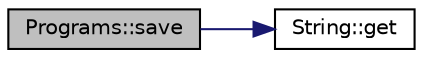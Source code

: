digraph "Programs::save"
{
 // LATEX_PDF_SIZE
  edge [fontname="Helvetica",fontsize="10",labelfontname="Helvetica",labelfontsize="10"];
  node [fontname="Helvetica",fontsize="10",shape=record];
  rankdir="LR";
  Node1 [label="Programs::save",height=0.2,width=0.4,color="black", fillcolor="grey75", style="filled", fontcolor="black",tooltip="Сериализира таблица"];
  Node1 -> Node2 [color="midnightblue",fontsize="10",style="solid",fontname="Helvetica"];
  Node2 [label="String::get",height=0.2,width=0.4,color="black", fillcolor="white", style="filled",URL="$class_string.html#a5d05517bcc8df58bc5eff312e3926b61",tooltip=" "];
}
